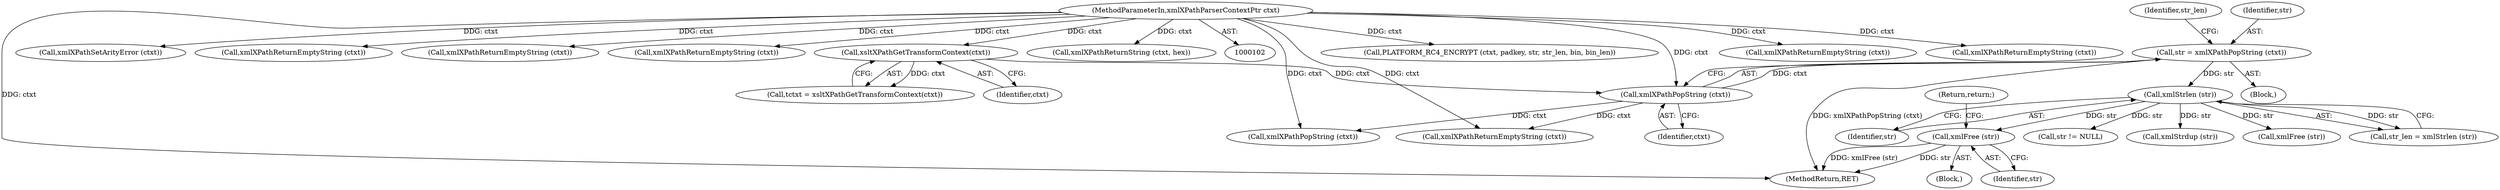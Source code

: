 digraph "0_Chrome_96dbafe288dbe2f0cc45fa3c39daf6d0c37acbab_1@pointer" {
"1000173" [label="(Call,xmlFree (str))"];
"1000164" [label="(Call,xmlStrlen (str))"];
"1000158" [label="(Call,str = xmlXPathPopString (ctxt))"];
"1000160" [label="(Call,xmlXPathPopString (ctxt))"];
"1000156" [label="(Call,xsltXPathGetTransformContext(ctxt))"];
"1000103" [label="(MethodParameterIn,xmlXPathParserContextPtr ctxt)"];
"1000174" [label="(Identifier,str)"];
"1000193" [label="(Call,xmlFree (str))"];
"1000103" [label="(MethodParameterIn,xmlXPathParserContextPtr ctxt)"];
"1000283" [label="(Call,PLATFORM_RC4_ENCRYPT (ctxt, padkey, str, str_len, bin, bin_len))"];
"1000173" [label="(Call,xmlFree (str))"];
"1000178" [label="(Call,xmlXPathPopString (ctxt))"];
"1000105" [label="(Block,)"];
"1000219" [label="(Call,xmlXPathReturnEmptyString (ctxt))"];
"1000318" [label="(Call,xmlXPathReturnEmptyString (ctxt))"];
"1000157" [label="(Identifier,ctxt)"];
"1000158" [label="(Call,str = xmlXPathPopString (ctxt))"];
"1000354" [label="(MethodReturn,RET)"];
"1000161" [label="(Identifier,ctxt)"];
"1000151" [label="(Call,xmlXPathSetArityError (ctxt))"];
"1000164" [label="(Call,xmlStrlen (str))"];
"1000175" [label="(Return,return;)"];
"1000159" [label="(Identifier,str)"];
"1000162" [label="(Call,str_len = xmlStrlen (str))"];
"1000280" [label="(Call,xmlXPathReturnEmptyString (ctxt))"];
"1000189" [label="(Call,xmlXPathReturnEmptyString (ctxt))"];
"1000160" [label="(Call,xmlXPathPopString (ctxt))"];
"1000165" [label="(Identifier,str)"];
"1000337" [label="(Call,str != NULL)"];
"1000163" [label="(Identifier,str_len)"];
"1000170" [label="(Block,)"];
"1000249" [label="(Call,xmlXPathReturnEmptyString (ctxt))"];
"1000261" [label="(Call,xmlStrdup (str))"];
"1000156" [label="(Call,xsltXPathGetTransformContext(ctxt))"];
"1000154" [label="(Call,tctxt = xsltXPathGetTransformContext(ctxt))"];
"1000171" [label="(Call,xmlXPathReturnEmptyString (ctxt))"];
"1000326" [label="(Call,xmlXPathReturnString (ctxt, hex))"];
"1000173" -> "1000170"  [label="AST: "];
"1000173" -> "1000174"  [label="CFG: "];
"1000174" -> "1000173"  [label="AST: "];
"1000175" -> "1000173"  [label="CFG: "];
"1000173" -> "1000354"  [label="DDG: xmlFree (str)"];
"1000173" -> "1000354"  [label="DDG: str"];
"1000164" -> "1000173"  [label="DDG: str"];
"1000164" -> "1000162"  [label="AST: "];
"1000164" -> "1000165"  [label="CFG: "];
"1000165" -> "1000164"  [label="AST: "];
"1000162" -> "1000164"  [label="CFG: "];
"1000164" -> "1000162"  [label="DDG: str"];
"1000158" -> "1000164"  [label="DDG: str"];
"1000164" -> "1000193"  [label="DDG: str"];
"1000164" -> "1000261"  [label="DDG: str"];
"1000164" -> "1000337"  [label="DDG: str"];
"1000158" -> "1000105"  [label="AST: "];
"1000158" -> "1000160"  [label="CFG: "];
"1000159" -> "1000158"  [label="AST: "];
"1000160" -> "1000158"  [label="AST: "];
"1000163" -> "1000158"  [label="CFG: "];
"1000158" -> "1000354"  [label="DDG: xmlXPathPopString (ctxt)"];
"1000160" -> "1000158"  [label="DDG: ctxt"];
"1000160" -> "1000161"  [label="CFG: "];
"1000161" -> "1000160"  [label="AST: "];
"1000156" -> "1000160"  [label="DDG: ctxt"];
"1000103" -> "1000160"  [label="DDG: ctxt"];
"1000160" -> "1000171"  [label="DDG: ctxt"];
"1000160" -> "1000178"  [label="DDG: ctxt"];
"1000156" -> "1000154"  [label="AST: "];
"1000156" -> "1000157"  [label="CFG: "];
"1000157" -> "1000156"  [label="AST: "];
"1000154" -> "1000156"  [label="CFG: "];
"1000156" -> "1000154"  [label="DDG: ctxt"];
"1000103" -> "1000156"  [label="DDG: ctxt"];
"1000103" -> "1000102"  [label="AST: "];
"1000103" -> "1000354"  [label="DDG: ctxt"];
"1000103" -> "1000151"  [label="DDG: ctxt"];
"1000103" -> "1000171"  [label="DDG: ctxt"];
"1000103" -> "1000178"  [label="DDG: ctxt"];
"1000103" -> "1000189"  [label="DDG: ctxt"];
"1000103" -> "1000219"  [label="DDG: ctxt"];
"1000103" -> "1000249"  [label="DDG: ctxt"];
"1000103" -> "1000280"  [label="DDG: ctxt"];
"1000103" -> "1000283"  [label="DDG: ctxt"];
"1000103" -> "1000318"  [label="DDG: ctxt"];
"1000103" -> "1000326"  [label="DDG: ctxt"];
}
